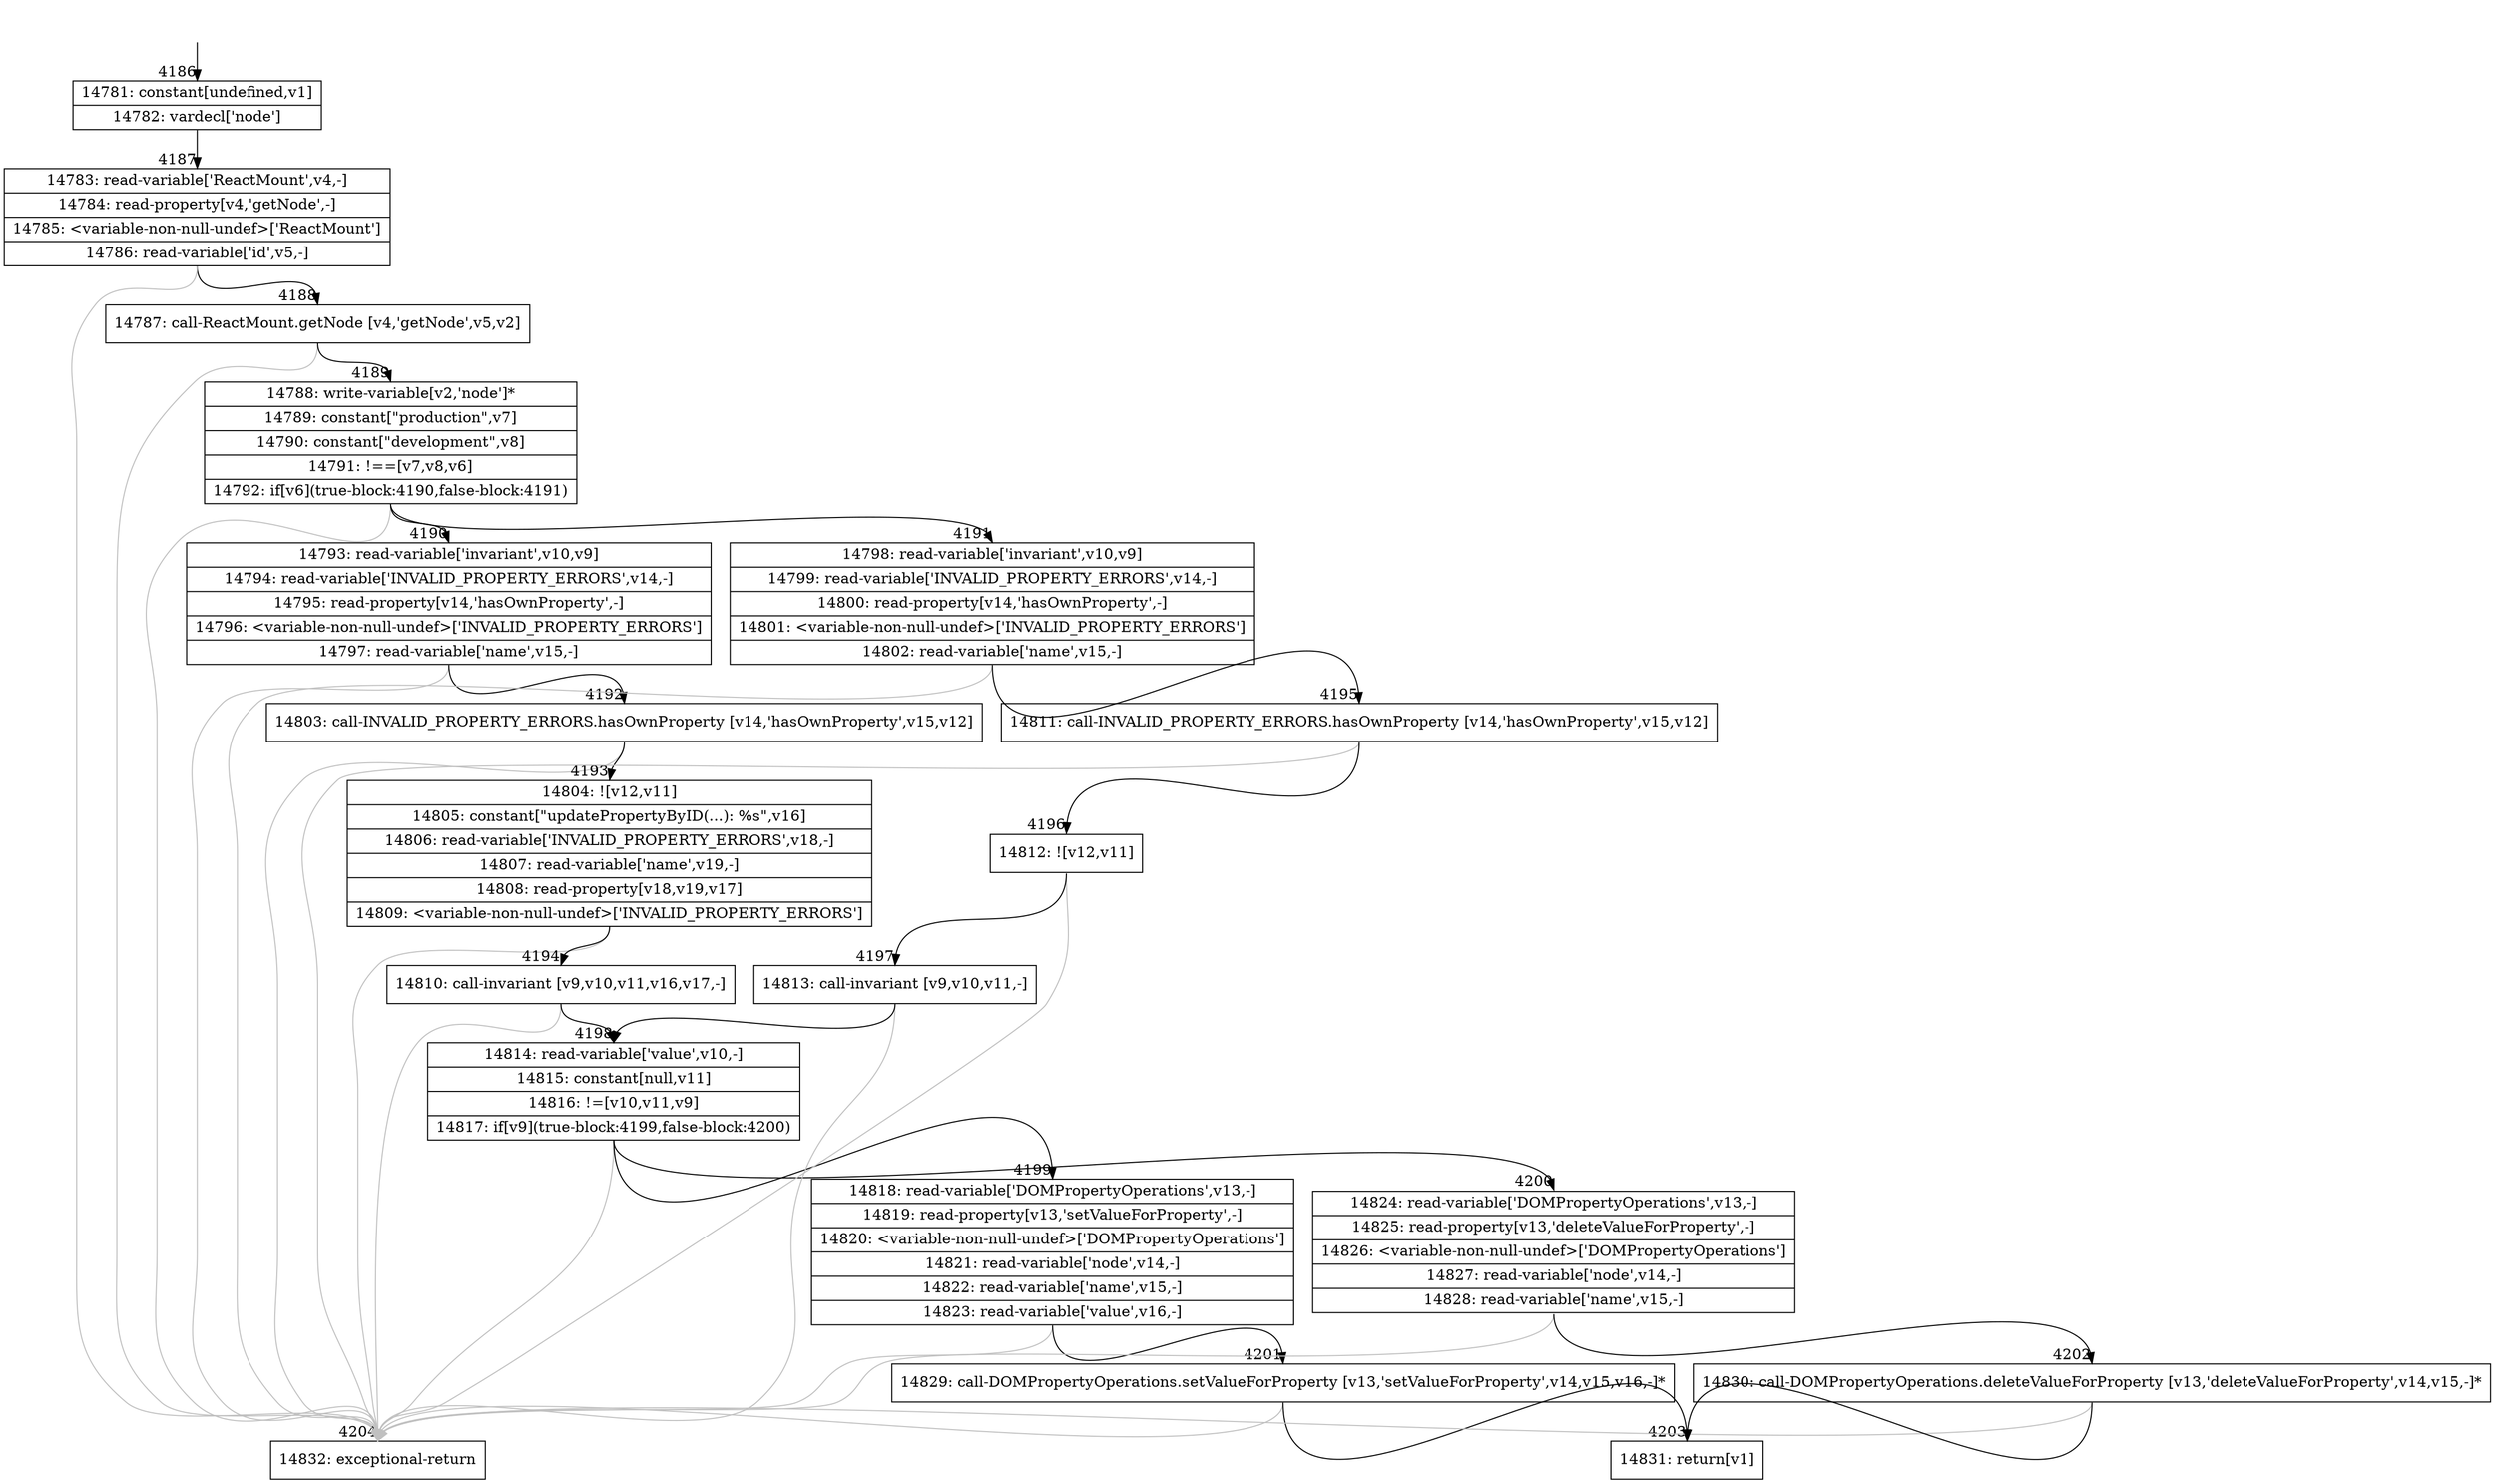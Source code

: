 digraph {
rankdir="TD"
BB_entry282[shape=none,label=""];
BB_entry282 -> BB4186 [tailport=s, headport=n, headlabel="    4186"]
BB4186 [shape=record label="{14781: constant[undefined,v1]|14782: vardecl['node']}" ] 
BB4186 -> BB4187 [tailport=s, headport=n, headlabel="      4187"]
BB4187 [shape=record label="{14783: read-variable['ReactMount',v4,-]|14784: read-property[v4,'getNode',-]|14785: \<variable-non-null-undef\>['ReactMount']|14786: read-variable['id',v5,-]}" ] 
BB4187 -> BB4188 [tailport=s, headport=n, headlabel="      4188"]
BB4187 -> BB4204 [tailport=s, headport=n, color=gray, headlabel="      4204"]
BB4188 [shape=record label="{14787: call-ReactMount.getNode [v4,'getNode',v5,v2]}" ] 
BB4188 -> BB4189 [tailport=s, headport=n, headlabel="      4189"]
BB4188 -> BB4204 [tailport=s, headport=n, color=gray]
BB4189 [shape=record label="{14788: write-variable[v2,'node']*|14789: constant[\"production\",v7]|14790: constant[\"development\",v8]|14791: !==[v7,v8,v6]|14792: if[v6](true-block:4190,false-block:4191)}" ] 
BB4189 -> BB4190 [tailport=s, headport=n, headlabel="      4190"]
BB4189 -> BB4191 [tailport=s, headport=n, headlabel="      4191"]
BB4189 -> BB4204 [tailport=s, headport=n, color=gray]
BB4190 [shape=record label="{14793: read-variable['invariant',v10,v9]|14794: read-variable['INVALID_PROPERTY_ERRORS',v14,-]|14795: read-property[v14,'hasOwnProperty',-]|14796: \<variable-non-null-undef\>['INVALID_PROPERTY_ERRORS']|14797: read-variable['name',v15,-]}" ] 
BB4190 -> BB4192 [tailport=s, headport=n, headlabel="      4192"]
BB4190 -> BB4204 [tailport=s, headport=n, color=gray]
BB4191 [shape=record label="{14798: read-variable['invariant',v10,v9]|14799: read-variable['INVALID_PROPERTY_ERRORS',v14,-]|14800: read-property[v14,'hasOwnProperty',-]|14801: \<variable-non-null-undef\>['INVALID_PROPERTY_ERRORS']|14802: read-variable['name',v15,-]}" ] 
BB4191 -> BB4195 [tailport=s, headport=n, headlabel="      4195"]
BB4191 -> BB4204 [tailport=s, headport=n, color=gray]
BB4192 [shape=record label="{14803: call-INVALID_PROPERTY_ERRORS.hasOwnProperty [v14,'hasOwnProperty',v15,v12]}" ] 
BB4192 -> BB4193 [tailport=s, headport=n, headlabel="      4193"]
BB4192 -> BB4204 [tailport=s, headport=n, color=gray]
BB4193 [shape=record label="{14804: ![v12,v11]|14805: constant[\"updatePropertyByID(...): %s\",v16]|14806: read-variable['INVALID_PROPERTY_ERRORS',v18,-]|14807: read-variable['name',v19,-]|14808: read-property[v18,v19,v17]|14809: \<variable-non-null-undef\>['INVALID_PROPERTY_ERRORS']}" ] 
BB4193 -> BB4194 [tailport=s, headport=n, headlabel="      4194"]
BB4193 -> BB4204 [tailport=s, headport=n, color=gray]
BB4194 [shape=record label="{14810: call-invariant [v9,v10,v11,v16,v17,-]}" ] 
BB4194 -> BB4198 [tailport=s, headport=n, headlabel="      4198"]
BB4194 -> BB4204 [tailport=s, headport=n, color=gray]
BB4195 [shape=record label="{14811: call-INVALID_PROPERTY_ERRORS.hasOwnProperty [v14,'hasOwnProperty',v15,v12]}" ] 
BB4195 -> BB4196 [tailport=s, headport=n, headlabel="      4196"]
BB4195 -> BB4204 [tailport=s, headport=n, color=gray]
BB4196 [shape=record label="{14812: ![v12,v11]}" ] 
BB4196 -> BB4197 [tailport=s, headport=n, headlabel="      4197"]
BB4196 -> BB4204 [tailport=s, headport=n, color=gray]
BB4197 [shape=record label="{14813: call-invariant [v9,v10,v11,-]}" ] 
BB4197 -> BB4198 [tailport=s, headport=n]
BB4197 -> BB4204 [tailport=s, headport=n, color=gray]
BB4198 [shape=record label="{14814: read-variable['value',v10,-]|14815: constant[null,v11]|14816: !=[v10,v11,v9]|14817: if[v9](true-block:4199,false-block:4200)}" ] 
BB4198 -> BB4199 [tailport=s, headport=n, headlabel="      4199"]
BB4198 -> BB4200 [tailport=s, headport=n, headlabel="      4200"]
BB4198 -> BB4204 [tailport=s, headport=n, color=gray]
BB4199 [shape=record label="{14818: read-variable['DOMPropertyOperations',v13,-]|14819: read-property[v13,'setValueForProperty',-]|14820: \<variable-non-null-undef\>['DOMPropertyOperations']|14821: read-variable['node',v14,-]|14822: read-variable['name',v15,-]|14823: read-variable['value',v16,-]}" ] 
BB4199 -> BB4201 [tailport=s, headport=n, headlabel="      4201"]
BB4199 -> BB4204 [tailport=s, headport=n, color=gray]
BB4200 [shape=record label="{14824: read-variable['DOMPropertyOperations',v13,-]|14825: read-property[v13,'deleteValueForProperty',-]|14826: \<variable-non-null-undef\>['DOMPropertyOperations']|14827: read-variable['node',v14,-]|14828: read-variable['name',v15,-]}" ] 
BB4200 -> BB4202 [tailport=s, headport=n, headlabel="      4202"]
BB4200 -> BB4204 [tailport=s, headport=n, color=gray]
BB4201 [shape=record label="{14829: call-DOMPropertyOperations.setValueForProperty [v13,'setValueForProperty',v14,v15,v16,-]*}" ] 
BB4201 -> BB4203 [tailport=s, headport=n, headlabel="      4203"]
BB4201 -> BB4204 [tailport=s, headport=n, color=gray]
BB4202 [shape=record label="{14830: call-DOMPropertyOperations.deleteValueForProperty [v13,'deleteValueForProperty',v14,v15,-]*}" ] 
BB4202 -> BB4203 [tailport=s, headport=n]
BB4202 -> BB4204 [tailport=s, headport=n, color=gray]
BB4203 [shape=record label="{14831: return[v1]}" ] 
BB4204 [shape=record label="{14832: exceptional-return}" ] 
//#$~ 8036
}

